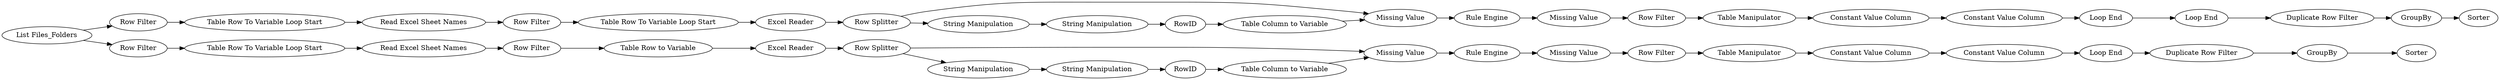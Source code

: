 digraph {
	1 [label="List Files_Folders"]
	2 [label="Row Filter"]
	3 [label="Row Filter"]
	4 [label="Table Row To Variable Loop Start"]
	5 [label="Read Excel Sheet Names"]
	6 [label="Row Filter"]
	7 [label="Table Row To Variable Loop Start"]
	8 [label="Excel Reader"]
	10 [label="Rule Engine"]
	11 [label="Missing Value"]
	12 [label="Row Filter"]
	13 [label="Table Manipulator"]
	14 [label="Missing Value"]
	15 [label="Constant Value Column"]
	16 [label="Loop End"]
	17 [label="Loop End"]
	19 [label=GroupBy]
	20 [label=Sorter]
	22 [label="Table Row To Variable Loop Start"]
	23 [label="Read Excel Sheet Names"]
	25 [label="Row Filter"]
	26 [label="Table Row to Variable"]
	27 [label="Excel Reader"]
	28 [label="Missing Value"]
	29 [label="Rule Engine"]
	30 [label="Missing Value"]
	31 [label="Row Filter"]
	32 [label="Table Manipulator"]
	34 [label="Loop End"]
	35 [label=GroupBy]
	36 [label=Sorter]
	38 [label="Duplicate Row Filter"]
	39 [label="Row Splitter"]
	40 [label="String Manipulation"]
	41 [label="Table Column to Variable"]
	42 [label=RowID]
	43 [label="String Manipulation"]
	44 [label="Constant Value Column"]
	45 [label="Row Splitter"]
	46 [label="String Manipulation"]
	47 [label="Table Column to Variable"]
	48 [label=RowID]
	49 [label="String Manipulation"]
	50 [label="Duplicate Row Filter"]
	51 [label="Constant Value Column"]
	52 [label="Constant Value Column"]
	1 -> 3
	1 -> 2
	2 -> 4
	3 -> 22
	4 -> 5
	5 -> 6
	6 -> 7
	7 -> 8
	8 -> 39
	10 -> 11
	11 -> 12
	12 -> 13
	13 -> 15
	14 -> 10
	15 -> 44
	16 -> 17
	17 -> 38
	19 -> 20
	22 -> 23
	23 -> 25
	25 -> 26
	26 -> 27
	27 -> 45
	28 -> 29
	29 -> 30
	30 -> 31
	31 -> 32
	32 -> 52
	34 -> 50
	35 -> 36
	38 -> 19
	39 -> 14
	39 -> 40
	40 -> 43
	41 -> 14
	42 -> 41
	43 -> 42
	44 -> 16
	45 -> 28
	45 -> 46
	46 -> 49
	47 -> 28
	48 -> 47
	49 -> 48
	50 -> 35
	51 -> 34
	52 -> 51
	rankdir=LR
}
